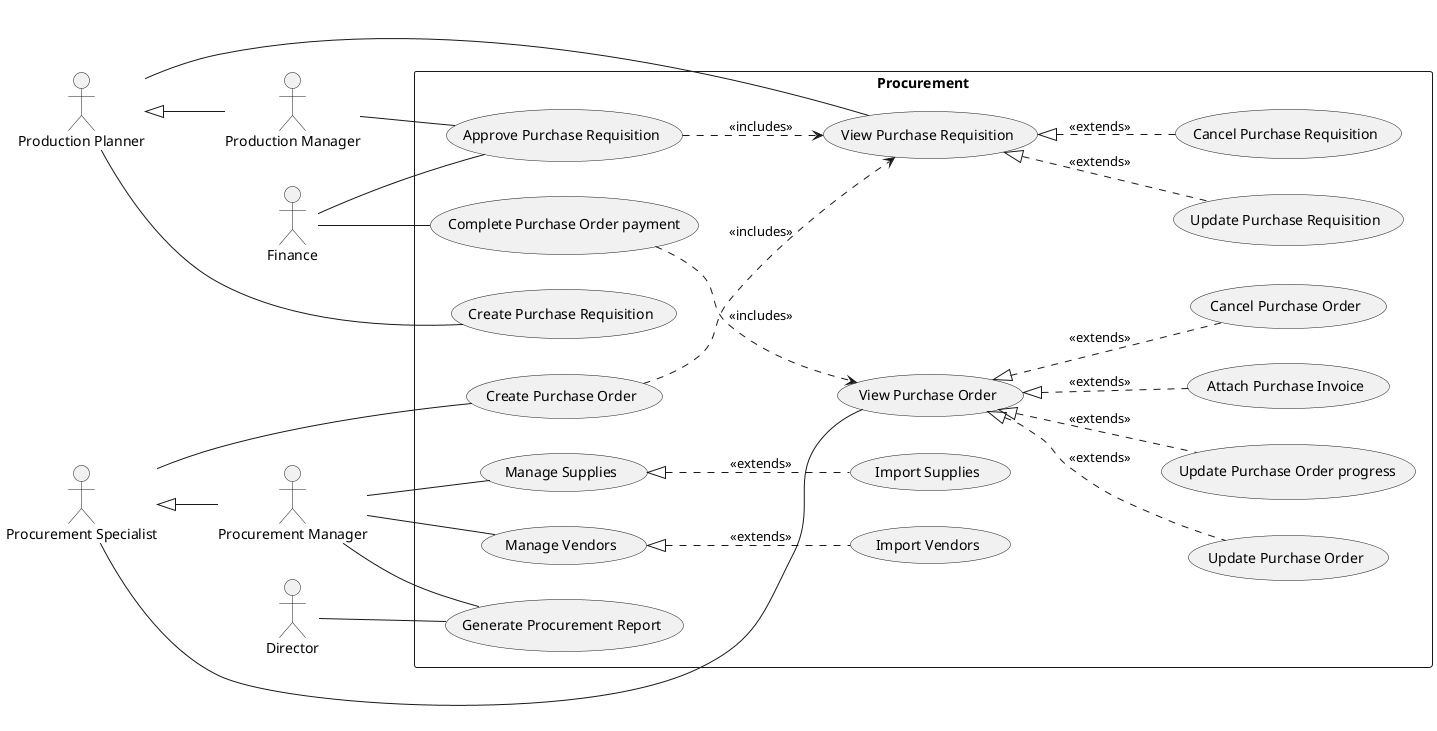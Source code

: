 @startuml procurement
left to right direction

:Director: as d
:Finance: as f

:Production Planner: as pp
:Production Manager: as prm
pp <|-- prm

:Procurement Manager: as pm
:Procurement Specialist: as ps
ps <|-- pm

rectangle Procurement {
    pp -- (Create Purchase Requisition)
    pp -- (View Purchase Requisition)
    (View Purchase Requisition) <|.. (Update Purchase Requisition) : <<extends>>
    (View Purchase Requisition) <|.. (Cancel Purchase Requisition) : <<extends>>
    f -- (Approve Purchase Requisition)
    prm -- (Approve Purchase Requisition)
    (Approve Purchase Requisition) ..> (View Purchase Requisition) : <<includes>>

    ps -- (Create Purchase Order)
    (Create Purchase Order) ..> (View Purchase Requisition) : <<includes>>
    ps -- (View Purchase Order)
    (View Purchase Order) <|.. (Update Purchase Order) : <<extends>>
    (View Purchase Order) <|.. (Update Purchase Order progress) : <<extends>>
    (View Purchase Order) <|.. (Attach Purchase Invoice) : <<extends>>
    (View Purchase Order) <|.. (Cancel Purchase Order) : <<extends>>
    f -- (Complete Purchase Order payment)
    (Complete Purchase Order payment) ..> (View Purchase Order) : <<includes>>

    pm -- (Manage Vendors)
    (Manage Vendors) <|.. (Import Vendors) : <<extends>>
    pm -- (Manage Supplies)
    (Manage Supplies) <|.. (Import Supplies) : <<extends>>
    pm -- (Generate Procurement Report)
    d -- (Generate Procurement Report)
}
@enduml